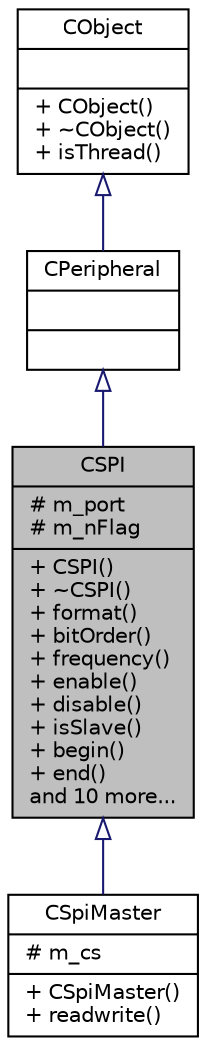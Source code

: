 digraph "CSPI"
{
  edge [fontname="Helvetica",fontsize="10",labelfontname="Helvetica",labelfontsize="10"];
  node [fontname="Helvetica",fontsize="10",shape=record];
  Node1 [label="{CSPI\n|# m_port\l# m_nFlag\l|+ CSPI()\l+ ~CSPI()\l+ format()\l+ bitOrder()\l+ frequency()\l+ enable()\l+ disable()\l+ isSlave()\l+ begin()\l+ end()\land 10 more...\l}",height=0.2,width=0.4,color="black", fillcolor="grey75", style="filled" fontcolor="black"];
  Node2 -> Node1 [dir="back",color="midnightblue",fontsize="10",style="solid",arrowtail="onormal",fontname="Helvetica"];
  Node2 [label="{CPeripheral\n||}",height=0.2,width=0.4,color="black", fillcolor="white", style="filled",URL="$d9/db6/class_c_peripheral.html"];
  Node3 -> Node2 [dir="back",color="midnightblue",fontsize="10",style="solid",arrowtail="onormal",fontname="Helvetica"];
  Node3 [label="{CObject\n||+ CObject()\l+ ~CObject()\l+ isThread()\l}",height=0.2,width=0.4,color="black", fillcolor="white", style="filled",URL="$dc/dac/class_c_object.html"];
  Node1 -> Node4 [dir="back",color="midnightblue",fontsize="10",style="solid",arrowtail="onormal",fontname="Helvetica"];
  Node4 [label="{CSpiMaster\n|# m_cs\l|+ CSpiMaster()\l+ readwrite()\l}",height=0.2,width=0.4,color="black", fillcolor="white", style="filled",URL="$d9/d9b/class_c_spi_master.html"];
}
